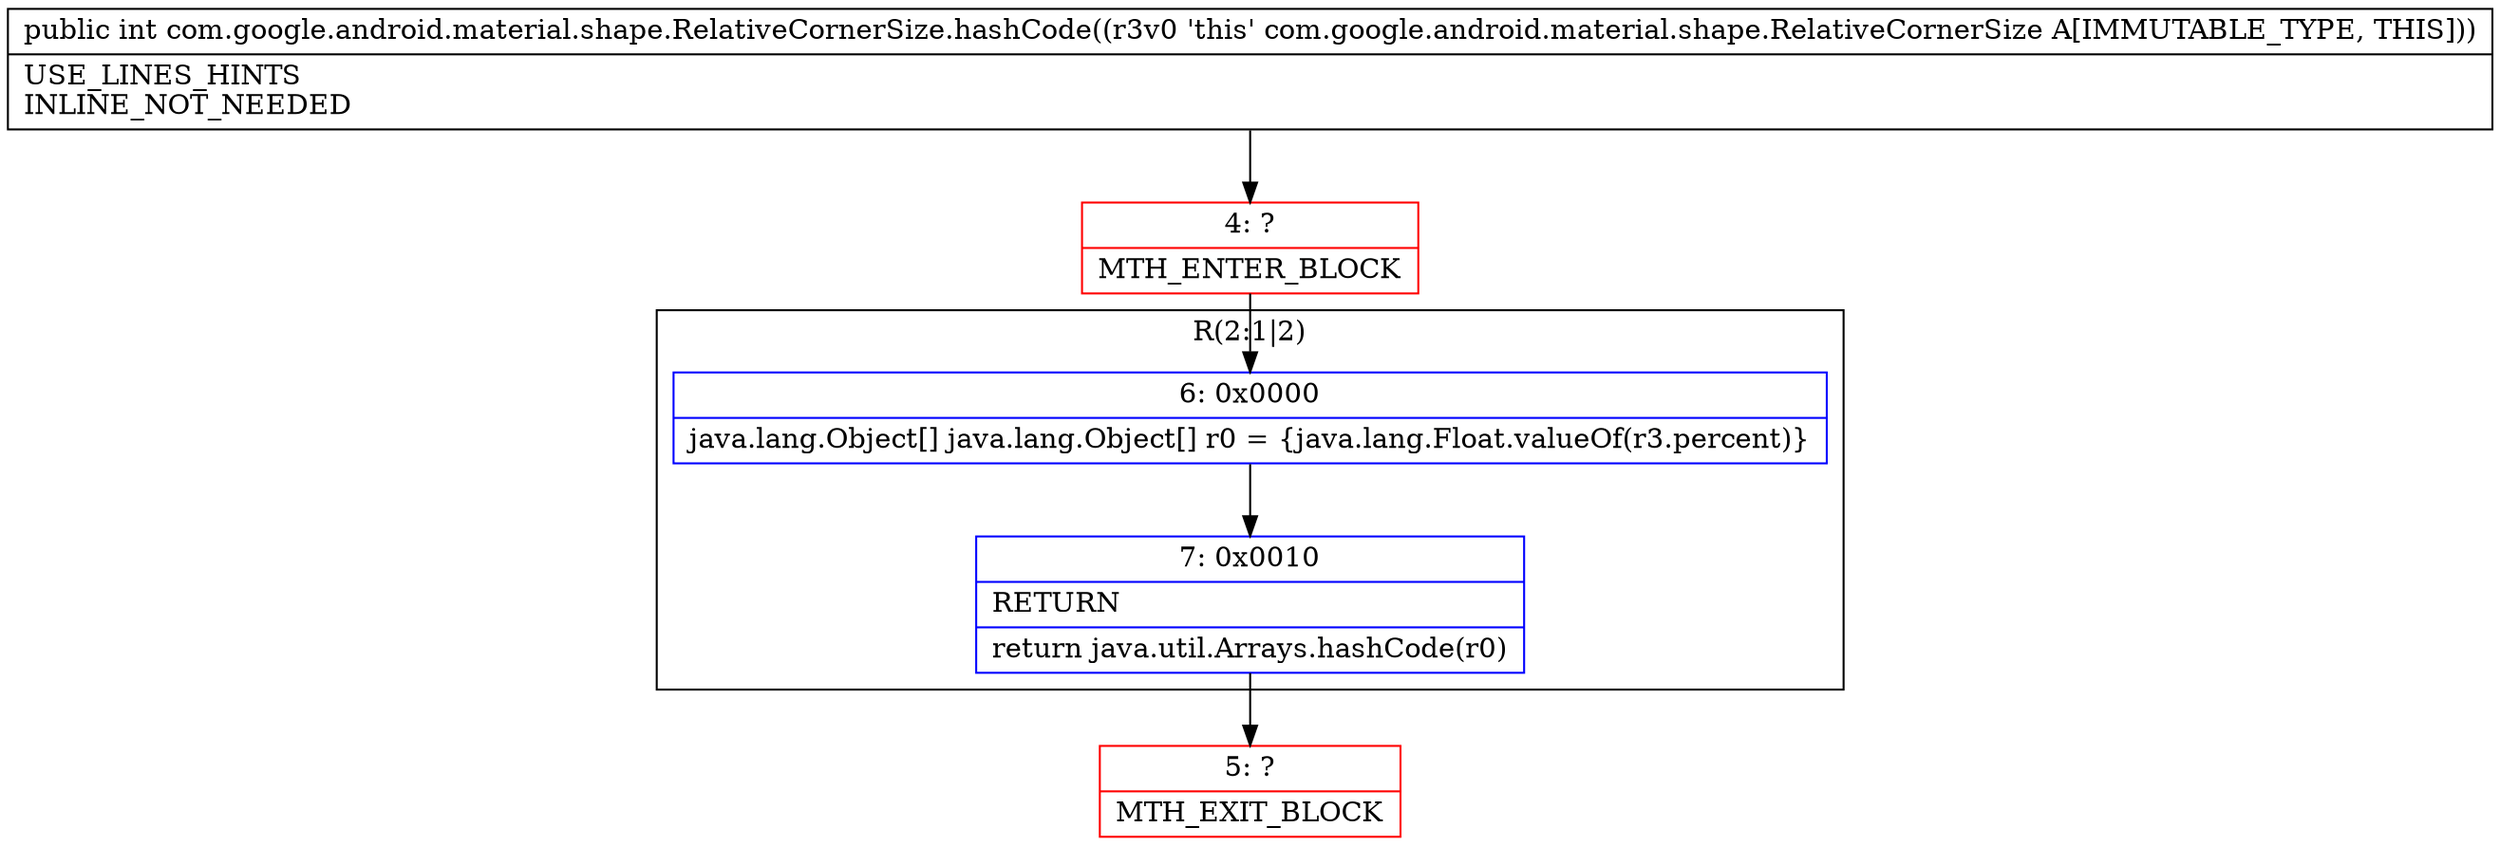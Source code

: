 digraph "CFG forcom.google.android.material.shape.RelativeCornerSize.hashCode()I" {
subgraph cluster_Region_1649415223 {
label = "R(2:1|2)";
node [shape=record,color=blue];
Node_6 [shape=record,label="{6\:\ 0x0000|java.lang.Object[] java.lang.Object[] r0 = \{java.lang.Float.valueOf(r3.percent)\}\l}"];
Node_7 [shape=record,label="{7\:\ 0x0010|RETURN\l|return java.util.Arrays.hashCode(r0)\l}"];
}
Node_4 [shape=record,color=red,label="{4\:\ ?|MTH_ENTER_BLOCK\l}"];
Node_5 [shape=record,color=red,label="{5\:\ ?|MTH_EXIT_BLOCK\l}"];
MethodNode[shape=record,label="{public int com.google.android.material.shape.RelativeCornerSize.hashCode((r3v0 'this' com.google.android.material.shape.RelativeCornerSize A[IMMUTABLE_TYPE, THIS]))  | USE_LINES_HINTS\lINLINE_NOT_NEEDED\l}"];
MethodNode -> Node_4;Node_6 -> Node_7;
Node_7 -> Node_5;
Node_4 -> Node_6;
}

